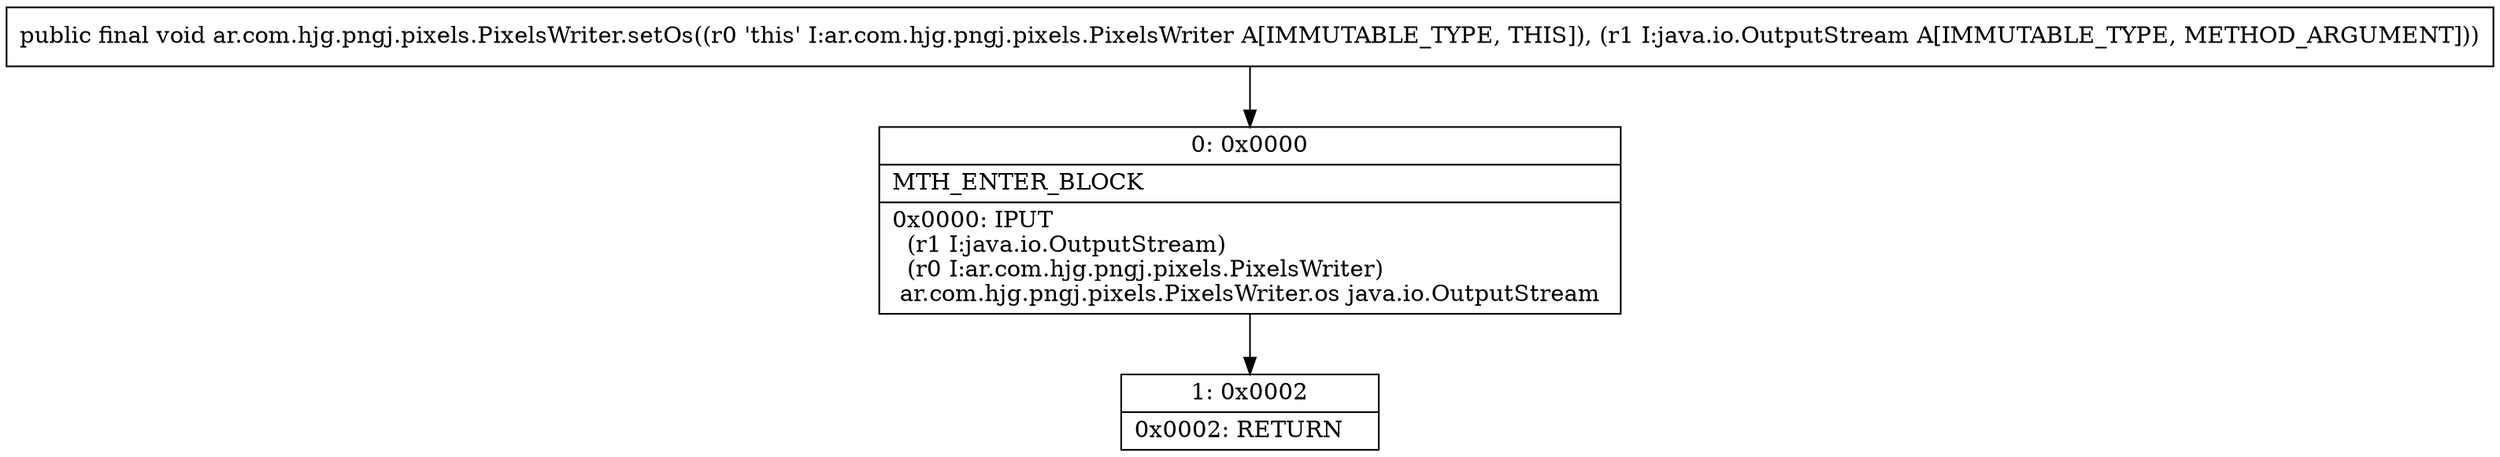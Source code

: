 digraph "CFG forar.com.hjg.pngj.pixels.PixelsWriter.setOs(Ljava\/io\/OutputStream;)V" {
Node_0 [shape=record,label="{0\:\ 0x0000|MTH_ENTER_BLOCK\l|0x0000: IPUT  \l  (r1 I:java.io.OutputStream)\l  (r0 I:ar.com.hjg.pngj.pixels.PixelsWriter)\l ar.com.hjg.pngj.pixels.PixelsWriter.os java.io.OutputStream \l}"];
Node_1 [shape=record,label="{1\:\ 0x0002|0x0002: RETURN   \l}"];
MethodNode[shape=record,label="{public final void ar.com.hjg.pngj.pixels.PixelsWriter.setOs((r0 'this' I:ar.com.hjg.pngj.pixels.PixelsWriter A[IMMUTABLE_TYPE, THIS]), (r1 I:java.io.OutputStream A[IMMUTABLE_TYPE, METHOD_ARGUMENT])) }"];
MethodNode -> Node_0;
Node_0 -> Node_1;
}

